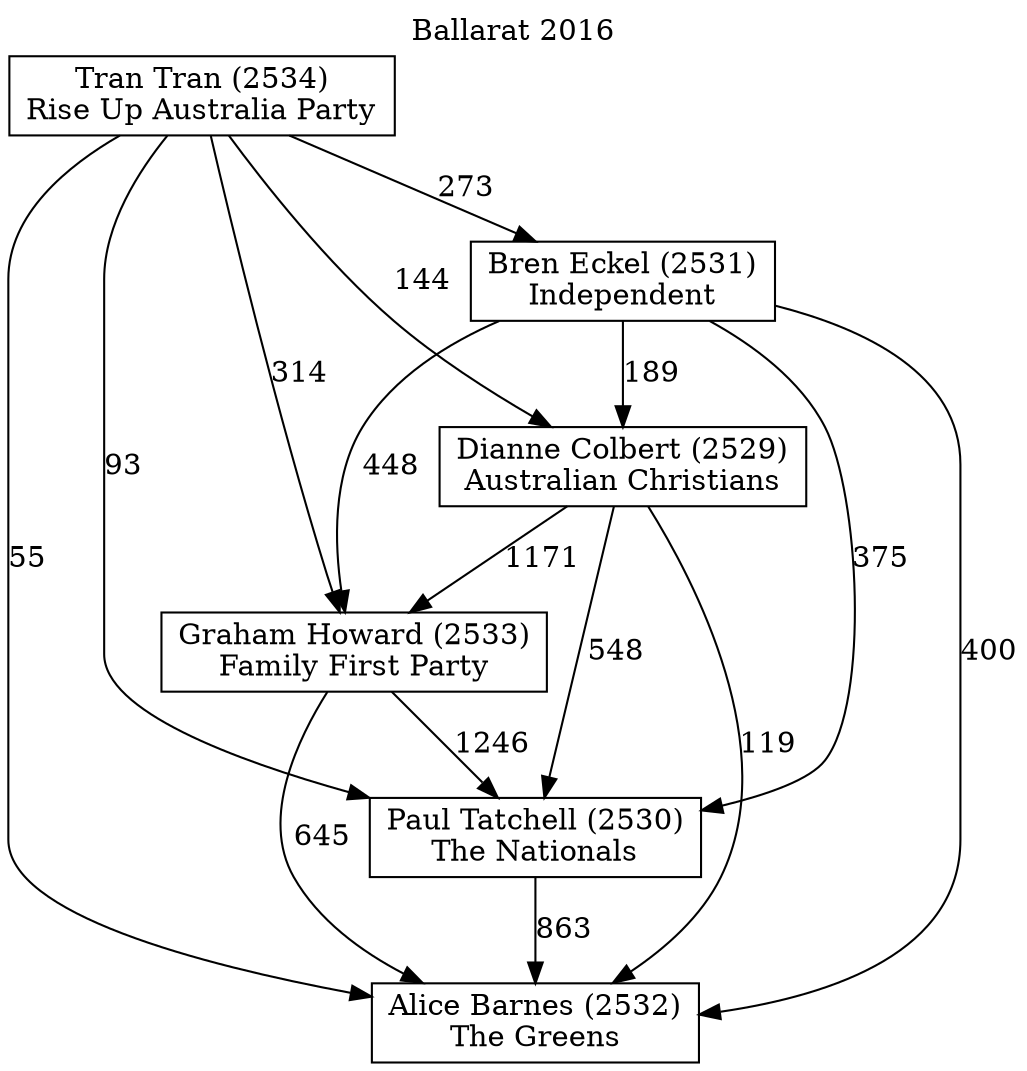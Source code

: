 // House preference flow
digraph "Alice Barnes (2532)_Ballarat_2016" {
	graph [label="Ballarat 2016" labelloc=t mclimit=10]
	node [shape=box]
	"Tran Tran (2534)" [label="Tran Tran (2534)
Rise Up Australia Party"]
	"Dianne Colbert (2529)" [label="Dianne Colbert (2529)
Australian Christians"]
	"Bren Eckel (2531)" [label="Bren Eckel (2531)
Independent"]
	"Graham Howard (2533)" [label="Graham Howard (2533)
Family First Party"]
	"Paul Tatchell (2530)" [label="Paul Tatchell (2530)
The Nationals"]
	"Alice Barnes (2532)" [label="Alice Barnes (2532)
The Greens"]
	"Tran Tran (2534)" -> "Bren Eckel (2531)" [label=273]
	"Tran Tran (2534)" -> "Dianne Colbert (2529)" [label=144]
	"Bren Eckel (2531)" -> "Paul Tatchell (2530)" [label=375]
	"Bren Eckel (2531)" -> "Alice Barnes (2532)" [label=400]
	"Graham Howard (2533)" -> "Paul Tatchell (2530)" [label=1246]
	"Bren Eckel (2531)" -> "Graham Howard (2533)" [label=448]
	"Graham Howard (2533)" -> "Alice Barnes (2532)" [label=645]
	"Tran Tran (2534)" -> "Graham Howard (2533)" [label=314]
	"Dianne Colbert (2529)" -> "Alice Barnes (2532)" [label=119]
	"Tran Tran (2534)" -> "Paul Tatchell (2530)" [label=93]
	"Bren Eckel (2531)" -> "Dianne Colbert (2529)" [label=189]
	"Paul Tatchell (2530)" -> "Alice Barnes (2532)" [label=863]
	"Dianne Colbert (2529)" -> "Paul Tatchell (2530)" [label=548]
	"Dianne Colbert (2529)" -> "Graham Howard (2533)" [label=1171]
	"Tran Tran (2534)" -> "Alice Barnes (2532)" [label=55]
}
